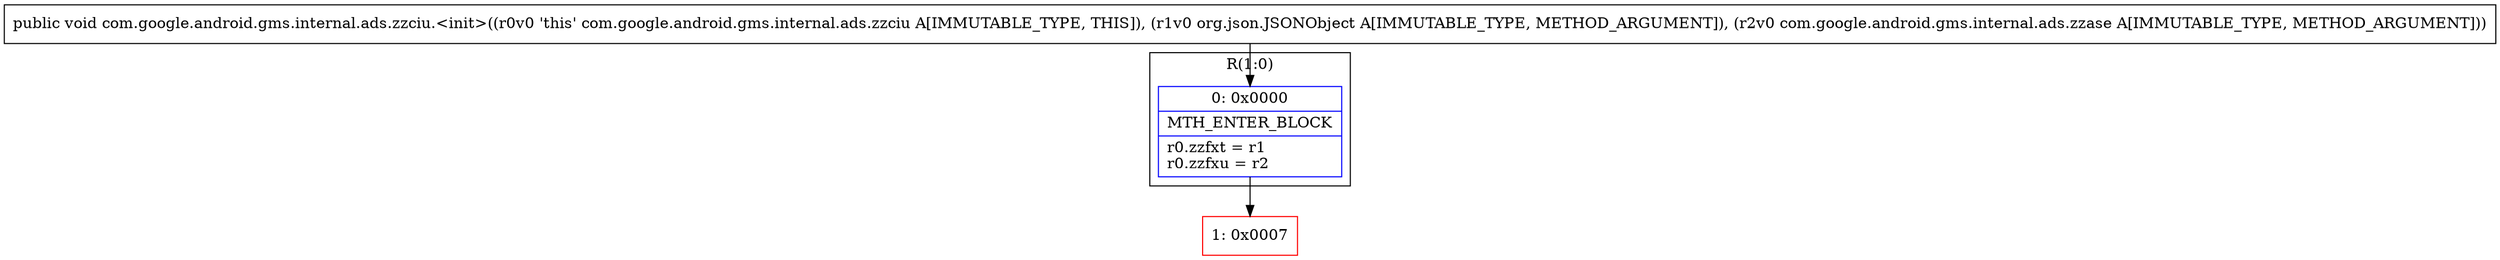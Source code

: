 digraph "CFG forcom.google.android.gms.internal.ads.zzciu.\<init\>(Lorg\/json\/JSONObject;Lcom\/google\/android\/gms\/internal\/ads\/zzase;)V" {
subgraph cluster_Region_1543682603 {
label = "R(1:0)";
node [shape=record,color=blue];
Node_0 [shape=record,label="{0\:\ 0x0000|MTH_ENTER_BLOCK\l|r0.zzfxt = r1\lr0.zzfxu = r2\l}"];
}
Node_1 [shape=record,color=red,label="{1\:\ 0x0007}"];
MethodNode[shape=record,label="{public void com.google.android.gms.internal.ads.zzciu.\<init\>((r0v0 'this' com.google.android.gms.internal.ads.zzciu A[IMMUTABLE_TYPE, THIS]), (r1v0 org.json.JSONObject A[IMMUTABLE_TYPE, METHOD_ARGUMENT]), (r2v0 com.google.android.gms.internal.ads.zzase A[IMMUTABLE_TYPE, METHOD_ARGUMENT])) }"];
MethodNode -> Node_0;
Node_0 -> Node_1;
}

